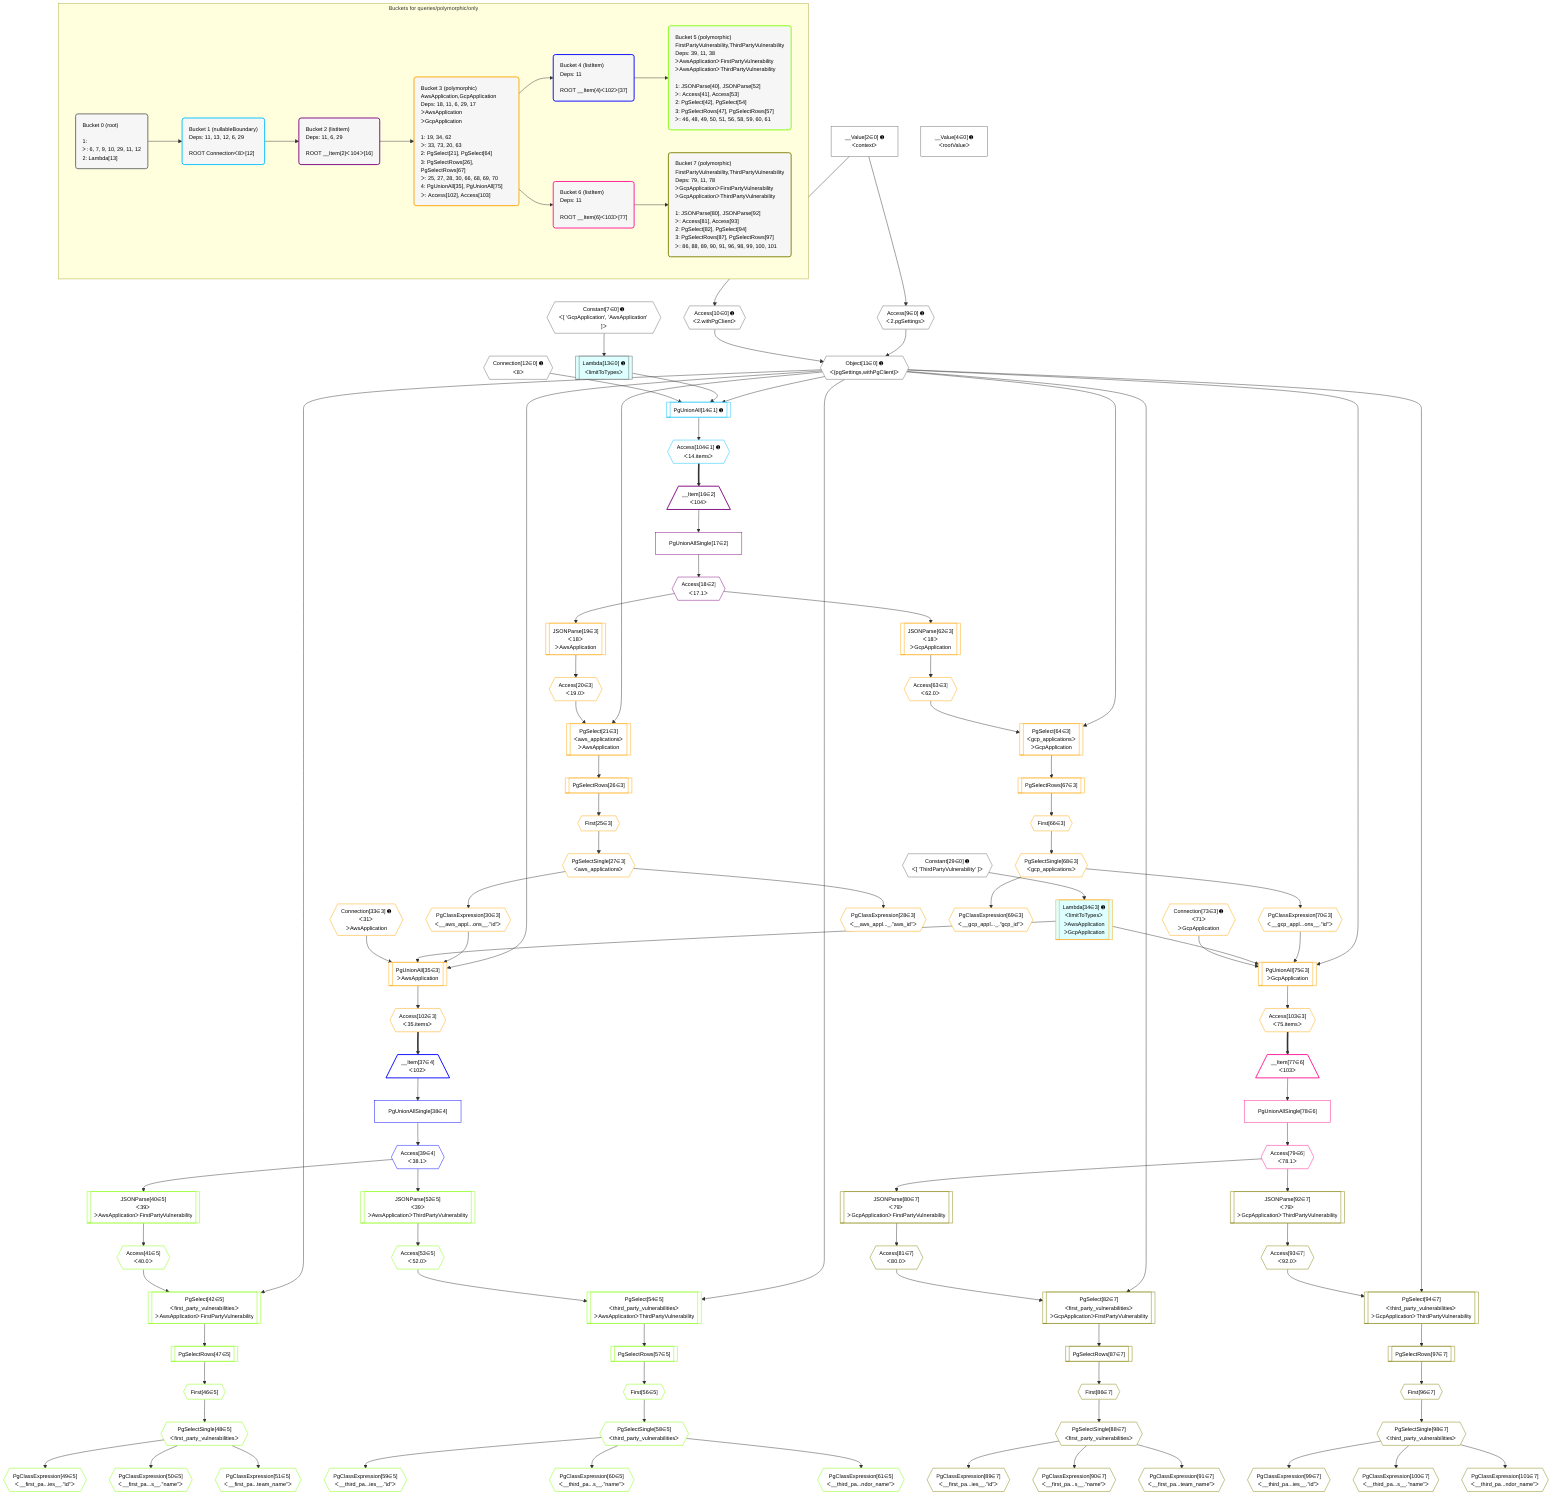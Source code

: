 %%{init: {'themeVariables': { 'fontSize': '12px'}}}%%
graph TD
    classDef path fill:#eee,stroke:#000,color:#000
    classDef plan fill:#fff,stroke-width:1px,color:#000
    classDef itemplan fill:#fff,stroke-width:2px,color:#000
    classDef unbatchedplan fill:#dff,stroke-width:1px,color:#000
    classDef sideeffectplan fill:#fcc,stroke-width:2px,color:#000
    classDef bucket fill:#f6f6f6,color:#000,stroke-width:2px,text-align:left


    %% plan dependencies
    Connection12{{"Connection[12∈0] ➊<br />ᐸ8ᐳ"}}:::plan
    Object11{{"Object[11∈0] ➊<br />ᐸ{pgSettings,withPgClient}ᐳ"}}:::plan
    Access9{{"Access[9∈0] ➊<br />ᐸ2.pgSettingsᐳ"}}:::plan
    Access10{{"Access[10∈0] ➊<br />ᐸ2.withPgClientᐳ"}}:::plan
    Access9 & Access10 --> Object11
    __Value2["__Value[2∈0] ➊<br />ᐸcontextᐳ"]:::plan
    __Value2 --> Access9
    __Value2 --> Access10
    Lambda13[["Lambda[13∈0] ➊<br />ᐸlimitToTypesᐳ"]]:::unbatchedplan
    Constant7{{"Constant[7∈0] ➊<br />ᐸ[ 'GcpApplication', 'AwsApplication' ]ᐳ"}}:::plan
    Constant7 --> Lambda13
    __Value4["__Value[4∈0] ➊<br />ᐸrootValueᐳ"]:::plan
    Constant29{{"Constant[29∈0] ➊<br />ᐸ[ 'ThirdPartyVulnerability' ]ᐳ"}}:::plan
    PgUnionAll14[["PgUnionAll[14∈1] ➊"]]:::plan
    Object11 & Lambda13 & Connection12 --> PgUnionAll14
    Access104{{"Access[104∈1] ➊<br />ᐸ14.itemsᐳ"}}:::plan
    PgUnionAll14 --> Access104
    __Item16[/"__Item[16∈2]<br />ᐸ104ᐳ"\]:::itemplan
    Access104 ==> __Item16
    PgUnionAllSingle17["PgUnionAllSingle[17∈2]"]:::plan
    __Item16 --> PgUnionAllSingle17
    Access18{{"Access[18∈2]<br />ᐸ17.1ᐳ"}}:::plan
    PgUnionAllSingle17 --> Access18
    PgUnionAll35[["PgUnionAll[35∈3]<br />ᐳAwsApplication"]]:::plan
    PgClassExpression30{{"PgClassExpression[30∈3]<br />ᐸ__aws_appl...ons__.”id”ᐳ"}}:::plan
    Lambda34[["Lambda[34∈3] ➊<br />ᐸlimitToTypesᐳ<br />ᐳAwsApplication<br />ᐳGcpApplication"]]:::unbatchedplan
    Connection33{{"Connection[33∈3] ➊<br />ᐸ31ᐳ<br />ᐳAwsApplication"}}:::plan
    Object11 & PgClassExpression30 & Lambda34 & Connection33 --> PgUnionAll35
    PgUnionAll75[["PgUnionAll[75∈3]<br />ᐳGcpApplication"]]:::plan
    PgClassExpression70{{"PgClassExpression[70∈3]<br />ᐸ__gcp_appl...ons__.”id”ᐳ"}}:::plan
    Connection73{{"Connection[73∈3] ➊<br />ᐸ71ᐳ<br />ᐳGcpApplication"}}:::plan
    Object11 & PgClassExpression70 & Lambda34 & Connection73 --> PgUnionAll75
    PgSelect21[["PgSelect[21∈3]<br />ᐸaws_applicationsᐳ<br />ᐳAwsApplication"]]:::plan
    Access20{{"Access[20∈3]<br />ᐸ19.0ᐳ"}}:::plan
    Object11 & Access20 --> PgSelect21
    PgSelect64[["PgSelect[64∈3]<br />ᐸgcp_applicationsᐳ<br />ᐳGcpApplication"]]:::plan
    Access63{{"Access[63∈3]<br />ᐸ62.0ᐳ"}}:::plan
    Object11 & Access63 --> PgSelect64
    JSONParse19[["JSONParse[19∈3]<br />ᐸ18ᐳ<br />ᐳAwsApplication"]]:::plan
    Access18 --> JSONParse19
    JSONParse19 --> Access20
    First25{{"First[25∈3]"}}:::plan
    PgSelectRows26[["PgSelectRows[26∈3]"]]:::plan
    PgSelectRows26 --> First25
    PgSelect21 --> PgSelectRows26
    PgSelectSingle27{{"PgSelectSingle[27∈3]<br />ᐸaws_applicationsᐳ"}}:::plan
    First25 --> PgSelectSingle27
    PgClassExpression28{{"PgClassExpression[28∈3]<br />ᐸ__aws_appl..._.”aws_id”ᐳ"}}:::plan
    PgSelectSingle27 --> PgClassExpression28
    PgSelectSingle27 --> PgClassExpression30
    Constant29 --> Lambda34
    JSONParse62[["JSONParse[62∈3]<br />ᐸ18ᐳ<br />ᐳGcpApplication"]]:::plan
    Access18 --> JSONParse62
    JSONParse62 --> Access63
    First66{{"First[66∈3]"}}:::plan
    PgSelectRows67[["PgSelectRows[67∈3]"]]:::plan
    PgSelectRows67 --> First66
    PgSelect64 --> PgSelectRows67
    PgSelectSingle68{{"PgSelectSingle[68∈3]<br />ᐸgcp_applicationsᐳ"}}:::plan
    First66 --> PgSelectSingle68
    PgClassExpression69{{"PgClassExpression[69∈3]<br />ᐸ__gcp_appl..._.”gcp_id”ᐳ"}}:::plan
    PgSelectSingle68 --> PgClassExpression69
    PgSelectSingle68 --> PgClassExpression70
    Access102{{"Access[102∈3]<br />ᐸ35.itemsᐳ"}}:::plan
    PgUnionAll35 --> Access102
    Access103{{"Access[103∈3]<br />ᐸ75.itemsᐳ"}}:::plan
    PgUnionAll75 --> Access103
    __Item37[/"__Item[37∈4]<br />ᐸ102ᐳ"\]:::itemplan
    Access102 ==> __Item37
    PgUnionAllSingle38["PgUnionAllSingle[38∈4]"]:::plan
    __Item37 --> PgUnionAllSingle38
    Access39{{"Access[39∈4]<br />ᐸ38.1ᐳ"}}:::plan
    PgUnionAllSingle38 --> Access39
    PgSelect42[["PgSelect[42∈5]<br />ᐸfirst_party_vulnerabilitiesᐳ<br />ᐳAwsApplicationᐳFirstPartyVulnerability"]]:::plan
    Access41{{"Access[41∈5]<br />ᐸ40.0ᐳ"}}:::plan
    Object11 & Access41 --> PgSelect42
    PgSelect54[["PgSelect[54∈5]<br />ᐸthird_party_vulnerabilitiesᐳ<br />ᐳAwsApplicationᐳThirdPartyVulnerability"]]:::plan
    Access53{{"Access[53∈5]<br />ᐸ52.0ᐳ"}}:::plan
    Object11 & Access53 --> PgSelect54
    JSONParse40[["JSONParse[40∈5]<br />ᐸ39ᐳ<br />ᐳAwsApplicationᐳFirstPartyVulnerability"]]:::plan
    Access39 --> JSONParse40
    JSONParse40 --> Access41
    First46{{"First[46∈5]"}}:::plan
    PgSelectRows47[["PgSelectRows[47∈5]"]]:::plan
    PgSelectRows47 --> First46
    PgSelect42 --> PgSelectRows47
    PgSelectSingle48{{"PgSelectSingle[48∈5]<br />ᐸfirst_party_vulnerabilitiesᐳ"}}:::plan
    First46 --> PgSelectSingle48
    PgClassExpression49{{"PgClassExpression[49∈5]<br />ᐸ__first_pa...ies__.”id”ᐳ"}}:::plan
    PgSelectSingle48 --> PgClassExpression49
    PgClassExpression50{{"PgClassExpression[50∈5]<br />ᐸ__first_pa...s__.”name”ᐳ"}}:::plan
    PgSelectSingle48 --> PgClassExpression50
    PgClassExpression51{{"PgClassExpression[51∈5]<br />ᐸ__first_pa...team_name”ᐳ"}}:::plan
    PgSelectSingle48 --> PgClassExpression51
    JSONParse52[["JSONParse[52∈5]<br />ᐸ39ᐳ<br />ᐳAwsApplicationᐳThirdPartyVulnerability"]]:::plan
    Access39 --> JSONParse52
    JSONParse52 --> Access53
    First56{{"First[56∈5]"}}:::plan
    PgSelectRows57[["PgSelectRows[57∈5]"]]:::plan
    PgSelectRows57 --> First56
    PgSelect54 --> PgSelectRows57
    PgSelectSingle58{{"PgSelectSingle[58∈5]<br />ᐸthird_party_vulnerabilitiesᐳ"}}:::plan
    First56 --> PgSelectSingle58
    PgClassExpression59{{"PgClassExpression[59∈5]<br />ᐸ__third_pa...ies__.”id”ᐳ"}}:::plan
    PgSelectSingle58 --> PgClassExpression59
    PgClassExpression60{{"PgClassExpression[60∈5]<br />ᐸ__third_pa...s__.”name”ᐳ"}}:::plan
    PgSelectSingle58 --> PgClassExpression60
    PgClassExpression61{{"PgClassExpression[61∈5]<br />ᐸ__third_pa...ndor_name”ᐳ"}}:::plan
    PgSelectSingle58 --> PgClassExpression61
    __Item77[/"__Item[77∈6]<br />ᐸ103ᐳ"\]:::itemplan
    Access103 ==> __Item77
    PgUnionAllSingle78["PgUnionAllSingle[78∈6]"]:::plan
    __Item77 --> PgUnionAllSingle78
    Access79{{"Access[79∈6]<br />ᐸ78.1ᐳ"}}:::plan
    PgUnionAllSingle78 --> Access79
    PgSelect82[["PgSelect[82∈7]<br />ᐸfirst_party_vulnerabilitiesᐳ<br />ᐳGcpApplicationᐳFirstPartyVulnerability"]]:::plan
    Access81{{"Access[81∈7]<br />ᐸ80.0ᐳ"}}:::plan
    Object11 & Access81 --> PgSelect82
    PgSelect94[["PgSelect[94∈7]<br />ᐸthird_party_vulnerabilitiesᐳ<br />ᐳGcpApplicationᐳThirdPartyVulnerability"]]:::plan
    Access93{{"Access[93∈7]<br />ᐸ92.0ᐳ"}}:::plan
    Object11 & Access93 --> PgSelect94
    JSONParse80[["JSONParse[80∈7]<br />ᐸ79ᐳ<br />ᐳGcpApplicationᐳFirstPartyVulnerability"]]:::plan
    Access79 --> JSONParse80
    JSONParse80 --> Access81
    First86{{"First[86∈7]"}}:::plan
    PgSelectRows87[["PgSelectRows[87∈7]"]]:::plan
    PgSelectRows87 --> First86
    PgSelect82 --> PgSelectRows87
    PgSelectSingle88{{"PgSelectSingle[88∈7]<br />ᐸfirst_party_vulnerabilitiesᐳ"}}:::plan
    First86 --> PgSelectSingle88
    PgClassExpression89{{"PgClassExpression[89∈7]<br />ᐸ__first_pa...ies__.”id”ᐳ"}}:::plan
    PgSelectSingle88 --> PgClassExpression89
    PgClassExpression90{{"PgClassExpression[90∈7]<br />ᐸ__first_pa...s__.”name”ᐳ"}}:::plan
    PgSelectSingle88 --> PgClassExpression90
    PgClassExpression91{{"PgClassExpression[91∈7]<br />ᐸ__first_pa...team_name”ᐳ"}}:::plan
    PgSelectSingle88 --> PgClassExpression91
    JSONParse92[["JSONParse[92∈7]<br />ᐸ79ᐳ<br />ᐳGcpApplicationᐳThirdPartyVulnerability"]]:::plan
    Access79 --> JSONParse92
    JSONParse92 --> Access93
    First96{{"First[96∈7]"}}:::plan
    PgSelectRows97[["PgSelectRows[97∈7]"]]:::plan
    PgSelectRows97 --> First96
    PgSelect94 --> PgSelectRows97
    PgSelectSingle98{{"PgSelectSingle[98∈7]<br />ᐸthird_party_vulnerabilitiesᐳ"}}:::plan
    First96 --> PgSelectSingle98
    PgClassExpression99{{"PgClassExpression[99∈7]<br />ᐸ__third_pa...ies__.”id”ᐳ"}}:::plan
    PgSelectSingle98 --> PgClassExpression99
    PgClassExpression100{{"PgClassExpression[100∈7]<br />ᐸ__third_pa...s__.”name”ᐳ"}}:::plan
    PgSelectSingle98 --> PgClassExpression100
    PgClassExpression101{{"PgClassExpression[101∈7]<br />ᐸ__third_pa...ndor_name”ᐳ"}}:::plan
    PgSelectSingle98 --> PgClassExpression101

    %% define steps

    subgraph "Buckets for queries/polymorphic/only"
    Bucket0("Bucket 0 (root)<br /><br />1: <br />ᐳ: 6, 7, 9, 10, 29, 11, 12<br />2: Lambda[13]"):::bucket
    classDef bucket0 stroke:#696969
    class Bucket0,__Value2,__Value4,Constant7,Access9,Access10,Object11,Connection12,Lambda13,Constant29 bucket0
    Bucket1("Bucket 1 (nullableBoundary)<br />Deps: 11, 13, 12, 6, 29<br /><br />ROOT Connectionᐸ8ᐳ[12]"):::bucket
    classDef bucket1 stroke:#00bfff
    class Bucket1,PgUnionAll14,Access104 bucket1
    Bucket2("Bucket 2 (listItem)<br />Deps: 11, 6, 29<br /><br />ROOT __Item{2}ᐸ104ᐳ[16]"):::bucket
    classDef bucket2 stroke:#7f007f
    class Bucket2,__Item16,PgUnionAllSingle17,Access18 bucket2
    Bucket3("Bucket 3 (polymorphic)<br />AwsApplication,GcpApplication<br />Deps: 18, 11, 6, 29, 17<br />ᐳAwsApplication<br />ᐳGcpApplication<br /><br />1: 19, 34, 62<br />ᐳ: 33, 73, 20, 63<br />2: PgSelect[21], PgSelect[64]<br />3: PgSelectRows[26], PgSelectRows[67]<br />ᐳ: 25, 27, 28, 30, 66, 68, 69, 70<br />4: PgUnionAll[35], PgUnionAll[75]<br />ᐳ: Access[102], Access[103]"):::bucket
    classDef bucket3 stroke:#ffa500
    class Bucket3,JSONParse19,Access20,PgSelect21,First25,PgSelectRows26,PgSelectSingle27,PgClassExpression28,PgClassExpression30,Connection33,Lambda34,PgUnionAll35,JSONParse62,Access63,PgSelect64,First66,PgSelectRows67,PgSelectSingle68,PgClassExpression69,PgClassExpression70,Connection73,PgUnionAll75,Access102,Access103 bucket3
    Bucket4("Bucket 4 (listItem)<br />Deps: 11<br /><br />ROOT __Item{4}ᐸ102ᐳ[37]"):::bucket
    classDef bucket4 stroke:#0000ff
    class Bucket4,__Item37,PgUnionAllSingle38,Access39 bucket4
    Bucket5("Bucket 5 (polymorphic)<br />FirstPartyVulnerability,ThirdPartyVulnerability<br />Deps: 39, 11, 38<br />ᐳAwsApplicationᐳFirstPartyVulnerability<br />ᐳAwsApplicationᐳThirdPartyVulnerability<br /><br />1: JSONParse[40], JSONParse[52]<br />ᐳ: Access[41], Access[53]<br />2: PgSelect[42], PgSelect[54]<br />3: PgSelectRows[47], PgSelectRows[57]<br />ᐳ: 46, 48, 49, 50, 51, 56, 58, 59, 60, 61"):::bucket
    classDef bucket5 stroke:#7fff00
    class Bucket5,JSONParse40,Access41,PgSelect42,First46,PgSelectRows47,PgSelectSingle48,PgClassExpression49,PgClassExpression50,PgClassExpression51,JSONParse52,Access53,PgSelect54,First56,PgSelectRows57,PgSelectSingle58,PgClassExpression59,PgClassExpression60,PgClassExpression61 bucket5
    Bucket6("Bucket 6 (listItem)<br />Deps: 11<br /><br />ROOT __Item{6}ᐸ103ᐳ[77]"):::bucket
    classDef bucket6 stroke:#ff1493
    class Bucket6,__Item77,PgUnionAllSingle78,Access79 bucket6
    Bucket7("Bucket 7 (polymorphic)<br />FirstPartyVulnerability,ThirdPartyVulnerability<br />Deps: 79, 11, 78<br />ᐳGcpApplicationᐳFirstPartyVulnerability<br />ᐳGcpApplicationᐳThirdPartyVulnerability<br /><br />1: JSONParse[80], JSONParse[92]<br />ᐳ: Access[81], Access[93]<br />2: PgSelect[82], PgSelect[94]<br />3: PgSelectRows[87], PgSelectRows[97]<br />ᐳ: 86, 88, 89, 90, 91, 96, 98, 99, 100, 101"):::bucket
    classDef bucket7 stroke:#808000
    class Bucket7,JSONParse80,Access81,PgSelect82,First86,PgSelectRows87,PgSelectSingle88,PgClassExpression89,PgClassExpression90,PgClassExpression91,JSONParse92,Access93,PgSelect94,First96,PgSelectRows97,PgSelectSingle98,PgClassExpression99,PgClassExpression100,PgClassExpression101 bucket7
    Bucket0 --> Bucket1
    Bucket1 --> Bucket2
    Bucket2 --> Bucket3
    Bucket3 --> Bucket4 & Bucket6
    Bucket4 --> Bucket5
    Bucket6 --> Bucket7
    end
